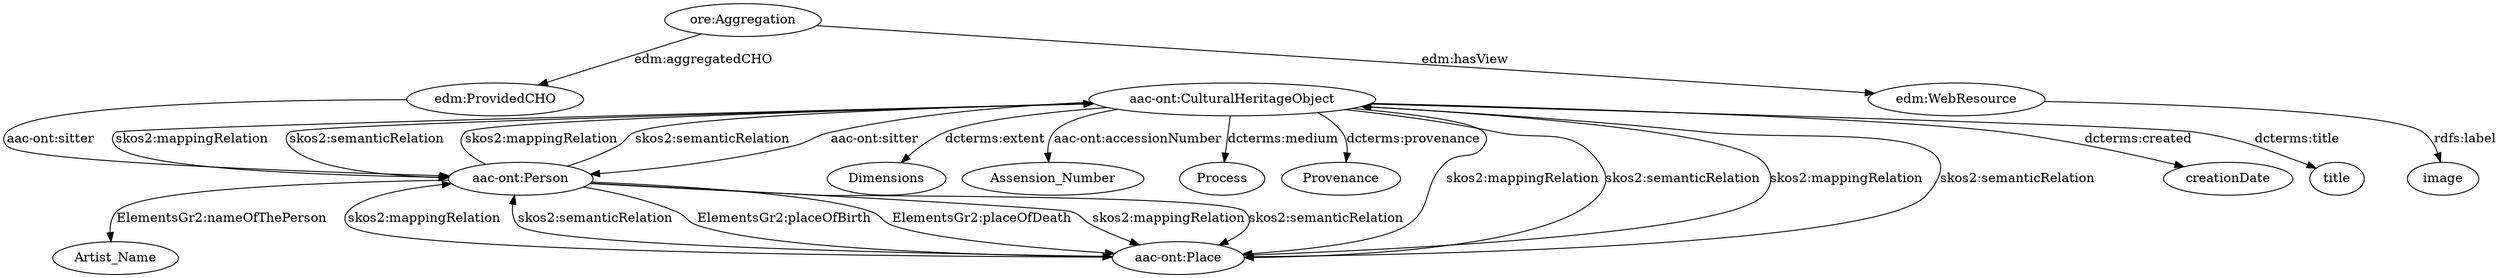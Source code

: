 digraph {
  creationDate [type=attribute_name,label=creationDate]
  "aac-ont:CulturalHeritageObject1" [type=class_uri,label="aac-ont:CulturalHeritageObject"]
  title [type=attribute_name,label=title]
  image [type=attribute_name,label=image]
  "edm:WebResource1" [type=class_uri,label="edm:WebResource"]
  Artist_Name [type=attribute_name,label=Artist_Name]
  "aac-ont:Person1" [type=class_uri,label="aac-ont:Person"]
  Dimensions [type=attribute_name,label=Dimensions]
  Assension_Number [type=attribute_name,label=Assension_Number]
  Process [type=attribute_name,label=Process]
  Provenance [type=attribute_name,label=Provenance]
  "ore:Aggregation" [type=class_uri,label="ore:Aggregation"]
  "aac-ont:Place" [type=class_uri,label="aac-ont:Place"]
  "edm:ProvidedCHO" [type=class_uri,label="edm:ProvidedCHO"]
  "aac-ont:CulturalHeritageObject1" -> creationDate [label="dcterms:created",type=st_property_uri]
  "aac-ont:CulturalHeritageObject1" -> title [label="dcterms:title",type=st_property_uri]
  "edm:WebResource1" -> image [label="rdfs:label",type=st_property_uri]
  "aac-ont:Person1" -> Artist_Name [label="ElementsGr2:nameOfThePerson",type=st_property_uri]
  "aac-ont:CulturalHeritageObject1" -> Dimensions [label="dcterms:extent",type=st_property_uri]
  "aac-ont:CulturalHeritageObject1" -> Assension_Number [label="aac-ont:accessionNumber",type=st_property_uri]
  "aac-ont:CulturalHeritageObject1" -> Process [label="dcterms:medium",type=st_property_uri]
  "aac-ont:CulturalHeritageObject1" -> Provenance [label="dcterms:provenance",type=st_property_uri]
  "aac-ont:CulturalHeritageObject1" -> "aac-ont:Person1" [label="aac-ont:sitter",type=direct_property_uri]
  "ore:Aggregation" -> "edm:WebResource1" [label="edm:hasView",type=direct_property_uri]
  "aac-ont:Person1" -> "aac-ont:Place" [label="ElementsGr2:placeOfBirth",type=direct_property_uri]
  "aac-ont:Person1" -> "aac-ont:Place" [label="ElementsGr2:placeOfDeath",type=direct_property_uri]
  "edm:ProvidedCHO" -> "aac-ont:Person1" [label="aac-ont:sitter",type=direct_property_uri]
  "ore:Aggregation" -> "edm:ProvidedCHO" [label="edm:aggregatedCHO",type=direct_property_uri]
  "aac-ont:CulturalHeritageObject1" -> "aac-ont:Person1" [label="skos2:mappingRelation",type=inherited]
  "aac-ont:CulturalHeritageObject1" -> "aac-ont:Person1" [label="skos2:semanticRelation",type=inherited]
  "aac-ont:CulturalHeritageObject1" -> "aac-ont:Place" [label="skos2:mappingRelation",type=inherited]
  "aac-ont:CulturalHeritageObject1" -> "aac-ont:Place" [label="skos2:semanticRelation",type=inherited]
  "aac-ont:Person1" -> "aac-ont:CulturalHeritageObject1" [label="skos2:mappingRelation",type=inherited]
  "aac-ont:Person1" -> "aac-ont:CulturalHeritageObject1" [label="skos2:semanticRelation",type=inherited]
  "aac-ont:Person1" -> "aac-ont:Place" [label="skos2:mappingRelation",type=inherited]
  "aac-ont:Person1" -> "aac-ont:Place" [label="skos2:semanticRelation",type=inherited]
  "aac-ont:Place" -> "aac-ont:CulturalHeritageObject1" [label="skos2:mappingRelation",type=inherited]
  "aac-ont:Place" -> "aac-ont:CulturalHeritageObject1" [label="skos2:semanticRelation",type=inherited]
  "aac-ont:Place" -> "aac-ont:Person1" [label="skos2:mappingRelation",type=inherited]
  "aac-ont:Place" -> "aac-ont:Person1" [label="skos2:semanticRelation",type=inherited]
}
